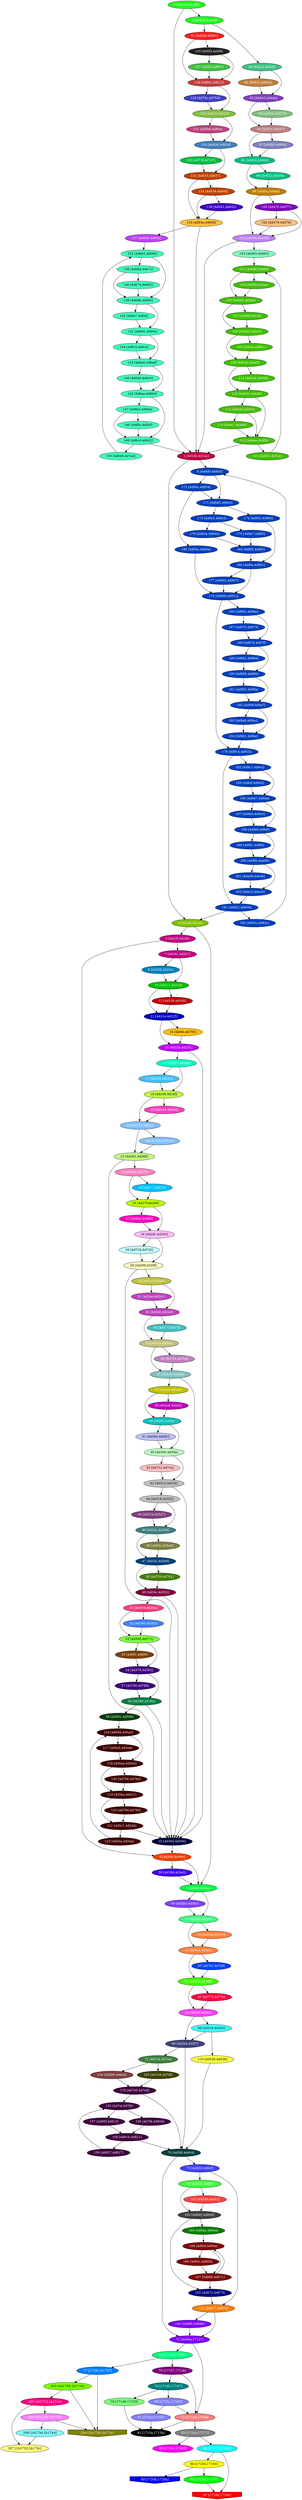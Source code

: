 diGraph libnss3{
	libnss3_0  [style=filled fillcolor="#20FF20" fontcolor="#ffffff" shape=oval label="0 [4d1c0,4d1d5]"]
	libnss3_1  [style=filled fillcolor="#C00040" fontcolor="#ffffff" shape=oval label="1 [4d1db,4d1e2]"]
	libnss3_2  [style=filled fillcolor="#20FF20" fontcolor="#ffffff" shape=oval label="2 [4d41d,4d424]"]
	libnss3_3  [style=filled fillcolor="#80C000" fontcolor="#ffffff" shape=oval label="3 [4d1e8,4d1ef]"]
	libnss3_4  [style=filled fillcolor="#0040C0" fontcolor="#ffffff" shape=oval label="4 [4d8d0,4d8d3]"]
	libnss3_5  [style=filled fillcolor="#C00080" fontcolor="#ffffff" shape=oval label="5 [4d1f5,4d1fb]"]
	libnss3_6  [style=filled fillcolor="#00FF40" fontcolor="#ffffff" shape=oval label="6 [4d3a8,4d3ae]"]
	libnss3_7  [style=filled fillcolor="#C00080" fontcolor="#ffffff" shape=oval label="7 [4d201,4d207]"]
	libnss3_8  [style=filled fillcolor="#FF4000" fontcolor="#ffffff" shape=oval label="8 [4d398,4d39b]"]
	libnss3_9  [style=filled fillcolor="#0080C0" fontcolor="#ffffff" shape=oval label="9 [4d209,4d20c]"]
	libnss3_a  [style=filled fillcolor="#00C000" fontcolor="#ffffff" shape=oval label="10 [4d211,4d218]"]
	libnss3_b  [style=filled fillcolor="#0000C0" fontcolor="#ffffff" shape=oval label="11 [4d21e,4d225]"]
	libnss3_c  [style=filled fillcolor="#C00000" fontcolor="#ffffff" shape=oval label="12 [4d538,4d540]"]
	libnss3_d  [style=filled fillcolor="#C000FF" fontcolor="#ffffff" shape=oval label="13 [4d22b,4d231]"]
	libnss3_e  [style=filled fillcolor="#FFC000" fontcolor="#000000" shape=oval label="14 [4d6fe,4d706]"]
	libnss3_f  [style=filled fillcolor="#00FFC0" fontcolor="#ffffff" shape=oval label="15 [4d237,4d23e]"]
	libnss3_10  [style=filled fillcolor="#000040" fontcolor="#ffffff" shape=oval label="16 [4d394,4d394]"]
	libnss3_11  [style=filled fillcolor="#40C0FF" fontcolor="#ffffff" shape=oval label="17 [4d240,4d243]"]
	libnss3_12  [style=filled fillcolor="#C0FF40" fontcolor="#000000" shape=oval label="18 [4d248,4d24f]"]
	libnss3_13  [style=filled fillcolor="#80C0FF" fontcolor="#ffffff" shape=oval label="19 [4d255,4d25c]"]
	libnss3_14  [style=filled fillcolor="#FF40C0" fontcolor="#ffffff" shape=oval label="20 [4d545,4d54d]"]
	libnss3_15  [style=filled fillcolor="#C0FF80" fontcolor="#000000" shape=oval label="21 [4d262,4d268]"]
	libnss3_16  [style=filled fillcolor="#80C0FF" fontcolor="#ffffff" shape=oval label="22 [4d70b,4d713]"]
	libnss3_17  [style=filled fillcolor="#FF80C0" fontcolor="#ffffff" shape=oval label="23 [4d26e,4d275]"]
	libnss3_18  [style=filled fillcolor="#00C0FF" fontcolor="#ffffff" shape=oval label="24 [4d277,4d27a]"]
	libnss3_19  [style=filled fillcolor="#C0FF00" fontcolor="#000000" shape=oval label="25 [4d27f,4d286]"]
	libnss3_1a  [style=filled fillcolor="#FFC0FF" fontcolor="#000000" shape=oval label="26 [4d28c,4d293]"]
	libnss3_1b  [style=filled fillcolor="#FF00C0" fontcolor="#ffffff" shape=oval label="27 [4d55e,4d566]"]
	libnss3_1c  [style=filled fillcolor="#FFFFC0" fontcolor="#000000" shape=oval label="28 [4d299,4d29f]"]
	libnss3_1d  [style=filled fillcolor="#C0FFFF" fontcolor="#000000" shape=oval label="29 [4d718,4d720]"]
	libnss3_1e  [style=filled fillcolor="#C0C040" fontcolor="#ffffff" shape=oval label="30 [4d2a5,4d2ac]"]
	libnss3_1f  [style=filled fillcolor="#C040C0" fontcolor="#ffffff" shape=oval label="31 [4d2ae,4d2b1]"]
	libnss3_20  [style=filled fillcolor="#C040C0" fontcolor="#ffffff" shape=oval label="32 [4d2b6,4d2bd]"]
	libnss3_21  [style=filled fillcolor="#C0C080" fontcolor="#ffffff" shape=oval label="33 [4d2c3,4d2ca]"]
	libnss3_22  [style=filled fillcolor="#40C0C0" fontcolor="#ffffff" shape=oval label="34 [4d577,4d57f]"]
	libnss3_23  [style=filled fillcolor="#80C0C0" fontcolor="#ffffff" shape=oval label="35 [4d2d0,4d2d6]"]
	libnss3_24  [style=filled fillcolor="#C080C0" fontcolor="#ffffff" shape=oval label="36 [4d725,4d72d]"]
	libnss3_25  [style=filled fillcolor="#C0C000" fontcolor="#ffffff" shape=oval label="37 [4d2dc,4d2e6]"]
	libnss3_26  [style=filled fillcolor="#C000C0" fontcolor="#ffffff" shape=oval label="38 [4d2e8,4d2eb]"]
	libnss3_27  [style=filled fillcolor="#00C0C0" fontcolor="#ffffff" shape=oval label="39 [4d2f0,4d2fa]"]
	libnss3_28  [style=filled fillcolor="#C0FFC0" fontcolor="#000000" shape=oval label="40 [4d300,4d30a]"]
	libnss3_29  [style=filled fillcolor="#C0C0FF" fontcolor="#000000" shape=oval label="41 [4d584,4d58c]"]
	libnss3_2a  [style=filled fillcolor="#C0C0C0" fontcolor="#000000" shape=oval label="42 [4d310,4d316]"]
	libnss3_2b  [style=filled fillcolor="#FFC0C0" fontcolor="#000000" shape=oval label="43 [4d732,4d73a]"]
	libnss3_2c  [style=filled fillcolor="#C0C0C0" fontcolor="#000000" shape=oval label="44 [4d318,4d322]"]
	libnss3_2d  [style=filled fillcolor="#804080" fontcolor="#ffffff" shape=oval label="45 [4d324,4d327]"]
	libnss3_2e  [style=filled fillcolor="#408080" fontcolor="#ffffff" shape=oval label="46 [4d32c,4d336]"]
	libnss3_2f  [style=filled fillcolor="#004080" fontcolor="#ffffff" shape=oval label="47 [4d33c,4d346]"]
	libnss3_30  [style=filled fillcolor="#808040" fontcolor="#ffffff" shape=oval label="48 [4d5dc,4d5e4]"]
	libnss3_31  [style=filled fillcolor="#800040" fontcolor="#ffffff" shape=oval label="49 [4d34c,4d352]"]
	libnss3_32  [style=filled fillcolor="#408000" fontcolor="#ffffff" shape=oval label="50 [4d759,4d761]"]
	libnss3_33  [style=filled fillcolor="#FF4080" fontcolor="#ffffff" shape=oval label="51 [4d354,4d35e]"]
	libnss3_34  [style=filled fillcolor="#4080FF" fontcolor="#ffffff" shape=oval label="52 [4d360,4d363]"]
	libnss3_35  [style=filled fillcolor="#80FF40" fontcolor="#000000" shape=oval label="53 [4d368,4d372]"]
	libnss3_36  [style=filled fillcolor="#400080" fontcolor="#ffffff" shape=oval label="54 [4d378,4d382]"]
	libnss3_37  [style=filled fillcolor="#804000" fontcolor="#ffffff" shape=oval label="55 [4d6f1,4d6f9]"]
	libnss3_38  [style=filled fillcolor="#008040" fontcolor="#ffffff" shape=oval label="56 [4d388,4d38e]"]
	libnss3_39  [style=filled fillcolor="#400080" fontcolor="#ffffff" shape=oval label="57 [4d780,4d788]"]
	libnss3_3a  [style=filled fillcolor="#004000" fontcolor="#ffffff" shape=oval label="58 [4d591,4d598]"]
	libnss3_3b  [style=filled fillcolor="#4000FF" fontcolor="#ffffff" shape=oval label="59 [4d39d,4d3a3]"]
	libnss3_3c  [style=filled fillcolor="#8040FF" fontcolor="#ffffff" shape=oval label="60 [4d3b0,4d3b3]"]
	libnss3_3d  [style=filled fillcolor="#40FF80" fontcolor="#ffffff" shape=oval label="61 [4d3b8,4d3bf]"]
	libnss3_3e  [style=filled fillcolor="#FF8040" fontcolor="#ffffff" shape=oval label="62 [4d3c5,4d3cc]"]
	libnss3_3f  [style=filled fillcolor="#FF8040" fontcolor="#ffffff" shape=oval label="63 [4d52b,4d533]"]
	libnss3_40  [style=filled fillcolor="#40FF00" fontcolor="#ffffff" shape=oval label="64 [4d3d2,4d3d9]"]
	libnss3_41  [style=filled fillcolor="#0040FF" fontcolor="#ffffff" shape=oval label="65 [4d7b2,4d7bf]"]
	libnss3_42  [style=filled fillcolor="#FF40FF" fontcolor="#ffffff" shape=oval label="66 [4d3df,4d3e2]"]
	libnss3_43  [style=filled fillcolor="#FF0040" fontcolor="#ffffff" shape=oval label="67 [4d773,4d77b]"]
	libnss3_44  [style=filled fillcolor="#404080" fontcolor="#ffffff" shape=oval label="68 [4d3e8,4d3f7]"]
	libnss3_45  [style=filled fillcolor="#40FFFF" fontcolor="#000000" shape=oval label="69 [4d518,4d520]"]
	libnss3_46  [style=filled fillcolor="#004040" fontcolor="#ffffff" shape=oval label="70 [4d3fd,4d404]"]
	libnss3_47  [style=filled fillcolor="#408040" fontcolor="#ffffff" shape=oval label="71 [4d7c4,4d7ce]"]
	libnss3_48  [style=filled fillcolor="#8000FF" fontcolor="#ffffff" shape=oval label="72 [4d40a,17127]"]
	libnss3_49  [style=filled fillcolor="#4040FF" fontcolor="#ffffff" shape=oval label="73 [4d829,4d82f]"]
	libnss3_4a  [style=filled fillcolor="#00FF80" fontcolor="#ffffff" shape=oval label="74 [17129,17131]"]
	libnss3_4b  [style=filled fillcolor="#FF8080" fontcolor="#ffffff" shape=oval label="75 [17165,17168]"]
	libnss3_4c  [style=filled fillcolor="#800080" fontcolor="#ffffff" shape=oval label="76 [17137,1713e]"]
	libnss3_4d  [style=filled fillcolor="#0080FF" fontcolor="#ffffff" shape=oval label="77 [171f8,1b1707]"]
	libnss3_4e  [style=filled fillcolor="#008080" fontcolor="#ffffff" shape=oval label="78 [17140,17147]"]
	libnss3_4f  [style=filled fillcolor="#80FF80" fontcolor="#000000" shape=oval label="79 [17149,17153]"]
	libnss3_50  [style=filled fillcolor="#8080FF" fontcolor="#ffffff" shape=oval label="80 [1715c,17163]"]
	libnss3_51  [style=filled fillcolor="#8080FF" fontcolor="#ffffff" shape=oval label="81 [171e2,171f3]"]
	libnss3_52  [style=filled fillcolor="#000000" fontcolor="#ffffff" shape=oval label="82 [1715a,1715b]"]
	libnss3_53  [style=filled fillcolor="#808080" fontcolor="#ffffff" shape=oval label="83 [1716a,17171]"]
	libnss3_54  [style=filled fillcolor="#00FFFF" fontcolor="#ffffff" shape=oval label="84 [17177,17181]"]
	libnss3_55  [style=filled fillcolor="#FF00FF" fontcolor="#ffffff" shape=oval label="85 [17201,17205]"]
	libnss3_56  [style=filled fillcolor="#FFFF00" fontcolor="#000000" shape=oval label="86 [17183,17194]"]
	libnss3_57  [style=filled fillcolor="#FF0000" fontcolor="#ffffff" shape=invhouse label="87 [1719b,1719e]"]
	libnss3_58  [style=filled fillcolor="#00FF00" fontcolor="#ffffff" shape=oval label="88 [17196,17196]"]
	libnss3_59  [style=filled fillcolor="#0000FF" fontcolor="#ffffff" shape=invhouse label="89 [1720b,1720b]"]
	libnss3_5a  [style=filled fillcolor="#40C080" fontcolor="#ffffff" shape=oval label="90 [4d42a,4d42f]"]
	libnss3_5b  [style=filled fillcolor="#FF2020" fontcolor="#ffffff" shape=oval label="91 [4d5e9,4d5f1]"]
	libnss3_5c  [style=filled fillcolor="#C08040" fontcolor="#ffffff" shape=oval label="92 [4d431,4d43e]"]
	libnss3_5d  [style=filled fillcolor="#8040C0" fontcolor="#ffffff" shape=oval label="93 [4d443,4d44a]"]
	libnss3_5e  [style=filled fillcolor="#C08080" fontcolor="#ffffff" shape=oval label="94 [4d450,4d457]"]
	libnss3_5f  [style=filled fillcolor="#80C080" fontcolor="#ffffff" shape=oval label="95 [4d56b,4d572]"]
	libnss3_60  [style=filled fillcolor="#00C080" fontcolor="#ffffff" shape=oval label="96 [4d45d,4d464]"]
	libnss3_61  [style=filled fillcolor="#8080C0" fontcolor="#ffffff" shape=oval label="97 [4d88d,4d894]"]
	libnss3_62  [style=filled fillcolor="#C08000" fontcolor="#ffffff" shape=oval label="98 [4d46a,4d46e]"]
	libnss3_63  [style=filled fillcolor="#00C080" fontcolor="#ffffff" shape=oval label="99 [4d552,4d559]"]
	libnss3_64  [style=filled fillcolor="#8000C0" fontcolor="#ffffff" shape=oval label="100 [4d470,4d477]"]
	libnss3_65  [style=filled fillcolor="#C080FF" fontcolor="#ffffff" shape=oval label="101 [4d480,4d48d]"]
	libnss3_66  [style=filled fillcolor="#FFC080" fontcolor="#000000" shape=oval label="102 [4d479,4d47b]"]
	libnss3_67  [style=filled fillcolor="#80FFC0" fontcolor="#000000" shape=oval label="103 [4d493,4d493]"]
	libnss3_68  [style=filled fillcolor="#40C000" fontcolor="#ffffff" shape=oval label="104 [4d49f,4d4ae]"]
	libnss3_69  [style=filled fillcolor="#40C000" fontcolor="#ffffff" shape=oval label="105 [4d4b3,4d4bb]"]
	libnss3_6a  [style=filled fillcolor="#40C000" fontcolor="#ffffff" shape=oval label="106 [4d4bd,4d4c5]"]
	libnss3_6b  [style=filled fillcolor="#40C000" fontcolor="#ffffff" shape=oval label="107 [4d50f,4d516]"]
	libnss3_6c  [style=filled fillcolor="#40C000" fontcolor="#ffffff" shape=oval label="108 [4d4cb,4d4d3]"]
	libnss3_6d  [style=filled fillcolor="#40C000" fontcolor="#ffffff" shape=oval label="109 [4d8aa,4d8b1]"]
	libnss3_6e  [style=filled fillcolor="#40C000" fontcolor="#ffffff" shape=oval label="110 [4d4d5,4d4db]"]
	libnss3_6f  [style=filled fillcolor="#40C000" fontcolor="#ffffff" shape=oval label="111 [4d506,4d50d]"]
	libnss3_70  [style=filled fillcolor="#40C000" fontcolor="#ffffff" shape=oval label="112 [4d4dd,4d4e5]"]
	libnss3_71  [style=filled fillcolor="#40C000" fontcolor="#ffffff" shape=oval label="113 [4d4ee,4d4fb]"]
	libnss3_72  [style=filled fillcolor="#40C000" fontcolor="#ffffff" shape=oval label="114 [4d4e7,4d4e9]"]
	libnss3_73  [style=filled fillcolor="#40C000" fontcolor="#ffffff" shape=oval label="115 [4d501,4d7a1]"]
	libnss3_74  [style=filled fillcolor="#FFFF40" fontcolor="#000000" shape=oval label="116 [4d526,4d526]"]
	libnss3_75  [style=filled fillcolor="#400000" fontcolor="#ffffff" shape=oval label="117 [4d5a5,4d5a8]"]
	libnss3_76  [style=filled fillcolor="#400000" fontcolor="#ffffff" shape=oval label="118 [4d5ad,4d5b4]"]
	libnss3_77  [style=filled fillcolor="#400000" fontcolor="#ffffff" shape=oval label="119 [4d5ba,4d5c1]"]
	libnss3_78  [style=filled fillcolor="#400000" fontcolor="#ffffff" shape=oval label="120 [4d766,4d76e]"]
	libnss3_79  [style=filled fillcolor="#400000" fontcolor="#ffffff" shape=oval label="121 [4d5c7,4d5d4]"]
	libnss3_7a  [style=filled fillcolor="#400000" fontcolor="#ffffff" shape=oval label="122 [4d78d,4d795]"]
	libnss3_7b  [style=filled fillcolor="#400000" fontcolor="#ffffff" shape=oval label="123 [4d5da,4d5da]"]
	libnss3_7c  [style=filled fillcolor="#400000" fontcolor="#ffffff" shape=oval label="124 [4d59d,4d5a3]"]
	libnss3_7d  [style=filled fillcolor="#202020" fontcolor="#ffffff" shape=oval label="125 [4d5f3,4d5f8]"]
	libnss3_7e  [style=filled fillcolor="#C04040" fontcolor="#ffffff" shape=oval label="126 [4d60c,4d613]"]
	libnss3_7f  [style=filled fillcolor="#40C040" fontcolor="#ffffff" shape=oval label="127 [4d5fa,4d607]"]
	libnss3_80  [style=filled fillcolor="#80C040" fontcolor="#ffffff" shape=oval label="128 [4d619,4d620]"]
	libnss3_81  [style=filled fillcolor="#4040C0" fontcolor="#ffffff" shape=oval label="129 [4d74c,4d754]"]
	libnss3_82  [style=filled fillcolor="#4080C0" fontcolor="#ffffff" shape=oval label="130 [4d626,4d62d]"]
	libnss3_83  [style=filled fillcolor="#C04080" fontcolor="#ffffff" shape=oval label="131 [4d8b6,4d8be]"]
	libnss3_84  [style=filled fillcolor="#C04000" fontcolor="#ffffff" shape=oval label="132 [4d633,4d637]"]
	libnss3_85  [style=filled fillcolor="#00C040" fontcolor="#ffffff" shape=oval label="133 [4d73f,4d747]"]
	libnss3_86  [style=filled fillcolor="#C04000" fontcolor="#ffffff" shape=oval label="134 [4d639,4d640]"]
	libnss3_87  [style=filled fillcolor="#FFC040" fontcolor="#000000" shape=oval label="135 [4d64a,4d658]"]
	libnss3_88  [style=filled fillcolor="#4000C0" fontcolor="#ffffff" shape=oval label="136 [4d642,4d645]"]
	libnss3_89  [style=filled fillcolor="#C040FF" fontcolor="#ffffff" shape=oval label="137 [4d65e,4d65e]"]
	libnss3_8a  [style=filled fillcolor="#40FFC0" fontcolor="#000000" shape=oval label="138 [4d66d,4d672]"]
	libnss3_8b  [style=filled fillcolor="#40FFC0" fontcolor="#000000" shape=oval label="139 [4d688,4d690]"]
	libnss3_8c  [style=filled fillcolor="#40FFC0" fontcolor="#000000" shape=oval label="140 [4d674,4d683]"]
	libnss3_8d  [style=filled fillcolor="#40FFC0" fontcolor="#000000" shape=oval label="141 [4d692,4d69a]"]
	libnss3_8e  [style=filled fillcolor="#40FFC0" fontcolor="#000000" shape=oval label="142 [4d6e7,4d6ef]"]
	libnss3_8f  [style=filled fillcolor="#40FFC0" fontcolor="#000000" shape=oval label="143 [4d6a0,4d6a8]"]
	libnss3_90  [style=filled fillcolor="#40FFC0" fontcolor="#000000" shape=oval label="144 [4d8c3,4d8cb]"]
	libnss3_91  [style=filled fillcolor="#40FFC0" fontcolor="#000000" shape=oval label="145 [4d6aa,4d6b0]"]
	libnss3_92  [style=filled fillcolor="#40FFC0" fontcolor="#000000" shape=oval label="146 [4d6dd,4d6e5]"]
	libnss3_93  [style=filled fillcolor="#40FFC0" fontcolor="#000000" shape=oval label="147 [4d6b2,4d6ba]"]
	libnss3_94  [style=filled fillcolor="#40FFC0" fontcolor="#000000" shape=oval label="148 [4d6c4,4d6d2]"]
	libnss3_95  [style=filled fillcolor="#40FFC0" fontcolor="#000000" shape=oval label="149 [4d6bc,4d6bf]"]
	libnss3_96  [style=filled fillcolor="#40FFC0" fontcolor="#000000" shape=oval label="150 [4d6d8,4d7ad]"]
	libnss3_97  [style=filled fillcolor="#40C000" fontcolor="#ffffff" shape=oval label="151 [4d498,4d49d]"]
	libnss3_98  [style=filled fillcolor="#40FFC0" fontcolor="#000000" shape=oval label="152 [4d663,4d66b]"]
	libnss3_99  [style=filled fillcolor="#404000" fontcolor="#ffffff" shape=oval label="153 [4d7d4,4d7df]"]
	libnss3_9a  [style=filled fillcolor="#804040" fontcolor="#ffffff" shape=oval label="154 [4d899,4d8a5]"]
	libnss3_9b  [style=filled fillcolor="#400040" fontcolor="#ffffff" shape=oval label="155 [4d7ef,4d7f9]"]
	libnss3_9c  [style=filled fillcolor="#400040" fontcolor="#ffffff" shape=oval label="156 [4d7fb,4d80d]"]
	libnss3_9d  [style=filled fillcolor="#400040" fontcolor="#ffffff" shape=oval label="157 [4d80f,4d813]"]
	libnss3_9e  [style=filled fillcolor="#400040" fontcolor="#ffffff" shape=oval label="158 [4d81b,4d821]"]
	libnss3_9f  [style=filled fillcolor="#400040" fontcolor="#ffffff" shape=oval label="159 [4d827,4d827]"]
	libnss3_a0  [style=filled fillcolor="#40FF40" fontcolor="#ffffff" shape=oval label="160 [4d831,4d837]"]
	libnss3_a1  [style=filled fillcolor="#FF8000" fontcolor="#ffffff" shape=oval label="161 [4d877,4d87a]"]
	libnss3_a2  [style=filled fillcolor="#FF4040" fontcolor="#ffffff" shape=oval label="162 [4d839,4d841]"]
	libnss3_a3  [style=filled fillcolor="#404040" fontcolor="#ffffff" shape=oval label="163 [4d845,4d848]"]
	libnss3_a4  [style=filled fillcolor="#008000" fontcolor="#ffffff" shape=oval label="164 [4d84a,4d84a]"]
	libnss3_a5  [style=filled fillcolor="#000080" fontcolor="#ffffff" shape=oval label="165 [4d873,4d873]"]
	libnss3_a6  [style=filled fillcolor="#800000" fontcolor="#ffffff" shape=oval label="166 [4d85c,4d864]"]
	libnss3_a7  [style=filled fillcolor="#800000" fontcolor="#ffffff" shape=oval label="167 [4d868,4d871]"]
	libnss3_a8  [style=filled fillcolor="#800000" fontcolor="#ffffff" shape=oval label="168 [4d84f,4d85a]"]
	libnss3_a9  [style=filled fillcolor="#8000FF" fontcolor="#ffffff" shape=oval label="169 [4d880,4d888]"]
	libnss3_aa  [style=filled fillcolor="#400040" fontcolor="#ffffff" shape=oval label="170 [4d7e6,4d7e9]"]
	libnss3_ab  [style=filled fillcolor="#0040C0" fontcolor="#ffffff" shape=oval label="171 [4d8d5,4d8e0]"]
	libnss3_ac  [style=filled fillcolor="#0040C0" fontcolor="#ffffff" shape=oval label="172 [4d94c,4d954]"]
	libnss3_ad  [style=filled fillcolor="#0040C0" fontcolor="#ffffff" shape=oval label="173 [4d8e2,4d8e5]"]
	libnss3_ae  [style=filled fillcolor="#0040C0" fontcolor="#ffffff" shape=oval label="174 [4d95c,4d960]"]
	libnss3_af  [style=filled fillcolor="#0040C0" fontcolor="#ffffff" shape=oval label="175 [4d8e7,4d8f3]"]
	libnss3_b0  [style=filled fillcolor="#0040C0" fontcolor="#ffffff" shape=oval label="176 [4d93e,4d94a]"]
	libnss3_b1  [style=filled fillcolor="#0040C0" fontcolor="#ffffff" shape=oval label="177 [4d903,4d907]"]
	libnss3_b2  [style=filled fillcolor="#0040C0" fontcolor="#ffffff" shape=oval label="178 [4d90b,4d912]"]
	libnss3_b3  [style=filled fillcolor="#0040C0" fontcolor="#ffffff" shape=oval label="179 [4d914,4d91b]"]
	libnss3_b4  [style=filled fillcolor="#0040C0" fontcolor="#ffffff" shape=oval label="180 [4d962,4d96e]"]
	libnss3_b5  [style=filled fillcolor="#0040C0" fontcolor="#ffffff" shape=oval label="181 [4d921,4d936]"]
	libnss3_b6  [style=filled fillcolor="#0040C0" fontcolor="#ffffff" shape=oval label="182 [4d9c1,4d9cd]"]
	libnss3_b7  [style=filled fillcolor="#0040C0" fontcolor="#ffffff" shape=oval label="183 [4d93c,4d93c]"]
	libnss3_b8  [style=filled fillcolor="#0040C0" fontcolor="#ffffff" shape=oval label="184 [4d8f5,4d8f5]"]
	libnss3_b9  [style=filled fillcolor="#0040C0" fontcolor="#ffffff" shape=oval label="185 [4d95a,4d95a]"]
	libnss3_ba  [style=filled fillcolor="#0040C0" fontcolor="#ffffff" shape=oval label="186 [4d8fa,4d901]"]
	libnss3_bb  [style=filled fillcolor="#0040C0" fontcolor="#ffffff" shape=oval label="187 [4d970,4d973]"]
	libnss3_bc  [style=filled fillcolor="#0040C0" fontcolor="#ffffff" shape=oval label="188 [4d978,4d97f]"]
	libnss3_bd  [style=filled fillcolor="#0040C0" fontcolor="#ffffff" shape=oval label="189 [4d981,4d984]"]
	libnss3_be  [style=filled fillcolor="#0040C0" fontcolor="#ffffff" shape=oval label="190 [4d989,4d990]"]
	libnss3_bf  [style=filled fillcolor="#0040C0" fontcolor="#ffffff" shape=oval label="191 [4d992,4d99a]"]
	libnss3_c0  [style=filled fillcolor="#0040C0" fontcolor="#ffffff" shape=oval label="192 [4d99f,4d9a7]"]
	libnss3_c1  [style=filled fillcolor="#0040C0" fontcolor="#ffffff" shape=oval label="193 [4d9a9,4d9ac]"]
	libnss3_c2  [style=filled fillcolor="#0040C0" fontcolor="#ffffff" shape=oval label="194 [4d9b1,4d9bc]"]
	libnss3_c3  [style=filled fillcolor="#0040C0" fontcolor="#ffffff" shape=oval label="195 [4d9cf,4d9d2]"]
	libnss3_c4  [style=filled fillcolor="#0040C0" fontcolor="#ffffff" shape=oval label="196 [4d9d7,4d9de]"]
	libnss3_c5  [style=filled fillcolor="#0040C0" fontcolor="#ffffff" shape=oval label="197 [4d9e0,4d9e3]"]
	libnss3_c6  [style=filled fillcolor="#0040C0" fontcolor="#ffffff" shape=oval label="198 [4d9e8,4d9ef]"]
	libnss3_c7  [style=filled fillcolor="#0040C0" fontcolor="#ffffff" shape=oval label="199 [4d9f1,4d9f9]"]
	libnss3_c8  [style=filled fillcolor="#0040C0" fontcolor="#ffffff" shape=oval label="200 [4d9fe,4da06]"]
	libnss3_c9  [style=filled fillcolor="#0040C0" fontcolor="#ffffff" shape=oval label="201 [4da08,4da0b]"]
	libnss3_ca  [style=filled fillcolor="#0040C0" fontcolor="#ffffff" shape=oval label="202 [4da10,4da1b]"]
	libnss3_cb  [style=filled fillcolor="#80FF00" fontcolor="#000000" shape=oval label="203 [1b1709,1b1710]"]
	libnss3_cc  [style=filled fillcolor="#808000" fontcolor="#ffffff" shape=invhouse label="204 [1b1729,1b172c]"]
	libnss3_cd  [style=filled fillcolor="#FF0080" fontcolor="#ffffff" shape=oval label="205 [1b1712,1b171e]"]
	libnss3_ce  [style=filled fillcolor="#FF80FF" fontcolor="#ffffff" shape=oval label="206 [1b1720,1b1727]"]
	libnss3_cf  [style=filled fillcolor="#FFFF80" fontcolor="#000000" shape=oval label="207 [1b1732,1b173c]"]
	libnss3_d0  [style=filled fillcolor="#80FFFF" fontcolor="#000000" shape=oval label="208 [1b173d,1b1744]"]

	libnss3_0 -> libnss3_1
	libnss3_0 -> libnss3_2
	libnss3_1 -> libnss3_3
	libnss3_1 -> libnss3_4
	libnss3_2 -> libnss3_5a
	libnss3_2 -> libnss3_5b
	libnss3_3 -> libnss3_5
	libnss3_3 -> libnss3_6
	libnss3_4 -> libnss3_ab
	libnss3_4 -> libnss3_ac
	libnss3_5 -> libnss3_7
	libnss3_5 -> libnss3_8
	libnss3_6 -> libnss3_3c
	libnss3_6 -> libnss3_3d
	libnss3_7 -> libnss3_9
	libnss3_7 -> libnss3_a
	libnss3_8 -> libnss3_6
	libnss3_8 -> libnss3_3b
	libnss3_9 -> libnss3_a
	libnss3_a -> libnss3_b
	libnss3_a -> libnss3_c
	libnss3_b -> libnss3_d
	libnss3_b -> libnss3_e
	libnss3_c -> libnss3_b
	libnss3_d -> libnss3_f
	libnss3_d -> libnss3_10
	libnss3_e -> libnss3_d
	libnss3_f -> libnss3_11
	libnss3_f -> libnss3_12
	libnss3_10 -> libnss3_8
	libnss3_11 -> libnss3_12
	libnss3_12 -> libnss3_13
	libnss3_12 -> libnss3_14
	libnss3_13 -> libnss3_15
	libnss3_13 -> libnss3_16
	libnss3_14 -> libnss3_13
	libnss3_15 -> libnss3_10
	libnss3_15 -> libnss3_17
	libnss3_16 -> libnss3_15
	libnss3_17 -> libnss3_18
	libnss3_17 -> libnss3_19
	libnss3_18 -> libnss3_19
	libnss3_19 -> libnss3_1a
	libnss3_19 -> libnss3_1b
	libnss3_1a -> libnss3_1c
	libnss3_1a -> libnss3_1d
	libnss3_1b -> libnss3_1a
	libnss3_1c -> libnss3_10
	libnss3_1c -> libnss3_1e
	libnss3_1d -> libnss3_1c
	libnss3_1e -> libnss3_1f
	libnss3_1e -> libnss3_20
	libnss3_1f -> libnss3_20
	libnss3_20 -> libnss3_21
	libnss3_20 -> libnss3_22
	libnss3_21 -> libnss3_23
	libnss3_21 -> libnss3_24
	libnss3_22 -> libnss3_21
	libnss3_23 -> libnss3_10
	libnss3_23 -> libnss3_25
	libnss3_24 -> libnss3_23
	libnss3_25 -> libnss3_26
	libnss3_25 -> libnss3_27
	libnss3_26 -> libnss3_27
	libnss3_27 -> libnss3_28
	libnss3_27 -> libnss3_29
	libnss3_28 -> libnss3_2a
	libnss3_28 -> libnss3_2b
	libnss3_29 -> libnss3_28
	libnss3_2a -> libnss3_10
	libnss3_2a -> libnss3_2c
	libnss3_2b -> libnss3_2a
	libnss3_2c -> libnss3_2d
	libnss3_2c -> libnss3_2e
	libnss3_2d -> libnss3_2e
	libnss3_2e -> libnss3_2f
	libnss3_2e -> libnss3_30
	libnss3_2f -> libnss3_31
	libnss3_2f -> libnss3_32
	libnss3_30 -> libnss3_2f
	libnss3_31 -> libnss3_10
	libnss3_31 -> libnss3_33
	libnss3_32 -> libnss3_31
	libnss3_33 -> libnss3_34
	libnss3_33 -> libnss3_35
	libnss3_34 -> libnss3_35
	libnss3_35 -> libnss3_36
	libnss3_35 -> libnss3_37
	libnss3_36 -> libnss3_38
	libnss3_36 -> libnss3_39
	libnss3_37 -> libnss3_36
	libnss3_38 -> libnss3_10
	libnss3_38 -> libnss3_3a
	libnss3_39 -> libnss3_38
	libnss3_3a -> libnss3_7c
	libnss3_3b -> libnss3_6
	libnss3_3c -> libnss3_3d
	libnss3_3d -> libnss3_3e
	libnss3_3d -> libnss3_3f
	libnss3_3e -> libnss3_40
	libnss3_3e -> libnss3_41
	libnss3_3f -> libnss3_3e
	libnss3_40 -> libnss3_42
	libnss3_40 -> libnss3_43
	libnss3_41 -> libnss3_40
	libnss3_42 -> libnss3_44
	libnss3_42 -> libnss3_45
	libnss3_43 -> libnss3_42
	libnss3_44 -> libnss3_46
	libnss3_44 -> libnss3_47
	libnss3_45 -> libnss3_44
	libnss3_45 -> libnss3_74
	libnss3_46 -> libnss3_48
	libnss3_46 -> libnss3_49
	libnss3_47 -> libnss3_99
	libnss3_47 -> libnss3_9a
	libnss3_48 -> libnss3_4a
	libnss3_48 -> libnss3_4b
	libnss3_49 -> libnss3_a0
	libnss3_49 -> libnss3_a1
	libnss3_4a -> libnss3_4c
	libnss3_4a -> libnss3_4d
	libnss3_4b -> libnss3_52
	libnss3_4b -> libnss3_53
	libnss3_4c -> libnss3_4b
	libnss3_4c -> libnss3_4e
	libnss3_4d -> libnss3_cb
	libnss3_4d -> libnss3_cc
	libnss3_4e -> libnss3_4f
	libnss3_4e -> libnss3_50
	libnss3_4f -> libnss3_52
	libnss3_50 -> libnss3_4b
	libnss3_50 -> libnss3_51
	libnss3_51 -> libnss3_52
	libnss3_53 -> libnss3_54
	libnss3_53 -> libnss3_55
	libnss3_54 -> libnss3_56
	libnss3_54 -> libnss3_57
	libnss3_56 -> libnss3_58
	libnss3_56 -> libnss3_59
	libnss3_58 -> libnss3_57
	libnss3_5a -> libnss3_5c
	libnss3_5a -> libnss3_5d
	libnss3_5b -> libnss3_7d
	libnss3_5b -> libnss3_7e
	libnss3_5c -> libnss3_5d
	libnss3_5d -> libnss3_5e
	libnss3_5d -> libnss3_5f
	libnss3_5e -> libnss3_60
	libnss3_5e -> libnss3_61
	libnss3_5f -> libnss3_5e
	libnss3_60 -> libnss3_62
	libnss3_60 -> libnss3_63
	libnss3_61 -> libnss3_60
	libnss3_62 -> libnss3_64
	libnss3_62 -> libnss3_65
	libnss3_63 -> libnss3_62
	libnss3_64 -> libnss3_65
	libnss3_64 -> libnss3_66
	libnss3_65 -> libnss3_1
	libnss3_65 -> libnss3_67
	libnss3_66 -> libnss3_65
	libnss3_67 -> libnss3_97
	libnss3_68 -> libnss3_69
	libnss3_69 -> libnss3_6a
	libnss3_69 -> libnss3_6b
	libnss3_6a -> libnss3_6c
	libnss3_6a -> libnss3_6d
	libnss3_6b -> libnss3_6a
	libnss3_6c -> libnss3_6e
	libnss3_6c -> libnss3_6f
	libnss3_6d -> libnss3_6c
	libnss3_6e -> libnss3_70
	libnss3_6e -> libnss3_71
	libnss3_6f -> libnss3_6e
	libnss3_70 -> libnss3_71
	libnss3_70 -> libnss3_72
	libnss3_71 -> libnss3_1
	libnss3_71 -> libnss3_73
	libnss3_72 -> libnss3_71
	libnss3_73 -> libnss3_97
	libnss3_74 -> libnss3_46
	libnss3_75 -> libnss3_76
	libnss3_76 -> libnss3_77
	libnss3_76 -> libnss3_78
	libnss3_77 -> libnss3_79
	libnss3_77 -> libnss3_7a
	libnss3_78 -> libnss3_77
	libnss3_79 -> libnss3_10
	libnss3_79 -> libnss3_7b
	libnss3_7a -> libnss3_79
	libnss3_7b -> libnss3_7c
	libnss3_7c -> libnss3_75
	libnss3_7c -> libnss3_76
	libnss3_7d -> libnss3_7e
	libnss3_7d -> libnss3_7f
	libnss3_7e -> libnss3_80
	libnss3_7e -> libnss3_81
	libnss3_7f -> libnss3_7e
	libnss3_80 -> libnss3_82
	libnss3_80 -> libnss3_83
	libnss3_81 -> libnss3_80
	libnss3_82 -> libnss3_84
	libnss3_82 -> libnss3_85
	libnss3_83 -> libnss3_82
	libnss3_84 -> libnss3_86
	libnss3_84 -> libnss3_87
	libnss3_85 -> libnss3_84
	libnss3_86 -> libnss3_87
	libnss3_86 -> libnss3_88
	libnss3_87 -> libnss3_1
	libnss3_87 -> libnss3_89
	libnss3_88 -> libnss3_87
	libnss3_89 -> libnss3_98
	libnss3_8a -> libnss3_8b
	libnss3_8a -> libnss3_8c
	libnss3_8b -> libnss3_8d
	libnss3_8b -> libnss3_8e
	libnss3_8c -> libnss3_8b
	libnss3_8d -> libnss3_8f
	libnss3_8d -> libnss3_90
	libnss3_8e -> libnss3_8d
	libnss3_8f -> libnss3_91
	libnss3_8f -> libnss3_92
	libnss3_90 -> libnss3_8f
	libnss3_91 -> libnss3_93
	libnss3_91 -> libnss3_94
	libnss3_92 -> libnss3_91
	libnss3_93 -> libnss3_94
	libnss3_93 -> libnss3_95
	libnss3_94 -> libnss3_1
	libnss3_94 -> libnss3_96
	libnss3_95 -> libnss3_94
	libnss3_96 -> libnss3_98
	libnss3_97 -> libnss3_68
	libnss3_97 -> libnss3_69
	libnss3_98 -> libnss3_8a
	libnss3_98 -> libnss3_8b
	libnss3_99 -> libnss3_aa
	libnss3_9a -> libnss3_aa
	libnss3_9b -> libnss3_9c
	libnss3_9b -> libnss3_9d
	libnss3_9c -> libnss3_9e
	libnss3_9d -> libnss3_9e
	libnss3_9e -> libnss3_46
	libnss3_9e -> libnss3_9f
	libnss3_9f -> libnss3_9b
	libnss3_a0 -> libnss3_a2
	libnss3_a0 -> libnss3_a3
	libnss3_a1 -> libnss3_48
	libnss3_a1 -> libnss3_a9
	libnss3_a2 -> libnss3_a3
	libnss3_a3 -> libnss3_a4
	libnss3_a3 -> libnss3_a5
	libnss3_a4 -> libnss3_a8
	libnss3_a5 -> libnss3_a1
	libnss3_a6 -> libnss3_a7
	libnss3_a7 -> libnss3_a5
	libnss3_a7 -> libnss3_a8
	libnss3_a8 -> libnss3_a6
	libnss3_a8 -> libnss3_a7
	libnss3_a9 -> libnss3_48
	libnss3_aa -> libnss3_46
	libnss3_aa -> libnss3_9b
	libnss3_ab -> libnss3_ad
	libnss3_ab -> libnss3_ae
	libnss3_ac -> libnss3_ab
	libnss3_ac -> libnss3_b9
	libnss3_ad -> libnss3_af
	libnss3_ad -> libnss3_b0
	libnss3_ae -> libnss3_ba
	libnss3_af -> libnss3_b8
	libnss3_b0 -> libnss3_b8
	libnss3_b1 -> libnss3_b2
	libnss3_b2 -> libnss3_b3
	libnss3_b2 -> libnss3_b4
	libnss3_b3 -> libnss3_b5
	libnss3_b3 -> libnss3_b6
	libnss3_b4 -> libnss3_bb
	libnss3_b4 -> libnss3_bc
	libnss3_b5 -> libnss3_3
	libnss3_b5 -> libnss3_b7
	libnss3_b6 -> libnss3_c3
	libnss3_b6 -> libnss3_c4
	libnss3_b7 -> libnss3_4
	libnss3_b8 -> libnss3_ba
	libnss3_b9 -> libnss3_b2
	libnss3_ba -> libnss3_b1
	libnss3_ba -> libnss3_b2
	libnss3_bb -> libnss3_bc
	libnss3_bc -> libnss3_bd
	libnss3_bc -> libnss3_be
	libnss3_bd -> libnss3_be
	libnss3_be -> libnss3_bf
	libnss3_be -> libnss3_c0
	libnss3_bf -> libnss3_c0
	libnss3_c0 -> libnss3_c1
	libnss3_c0 -> libnss3_c2
	libnss3_c1 -> libnss3_c2
	libnss3_c2 -> libnss3_b3
	libnss3_c3 -> libnss3_c4
	libnss3_c4 -> libnss3_c5
	libnss3_c4 -> libnss3_c6
	libnss3_c5 -> libnss3_c6
	libnss3_c6 -> libnss3_c7
	libnss3_c6 -> libnss3_c8
	libnss3_c7 -> libnss3_c8
	libnss3_c8 -> libnss3_c9
	libnss3_c8 -> libnss3_ca
	libnss3_c9 -> libnss3_ca
	libnss3_ca -> libnss3_b5
	libnss3_cb -> libnss3_cc
	libnss3_cb -> libnss3_cd
	libnss3_cd -> libnss3_ce
	libnss3_cd -> libnss3_cf
	libnss3_ce -> libnss3_cc
	libnss3_ce -> libnss3_d0
	libnss3_d0 -> libnss3_cf
}